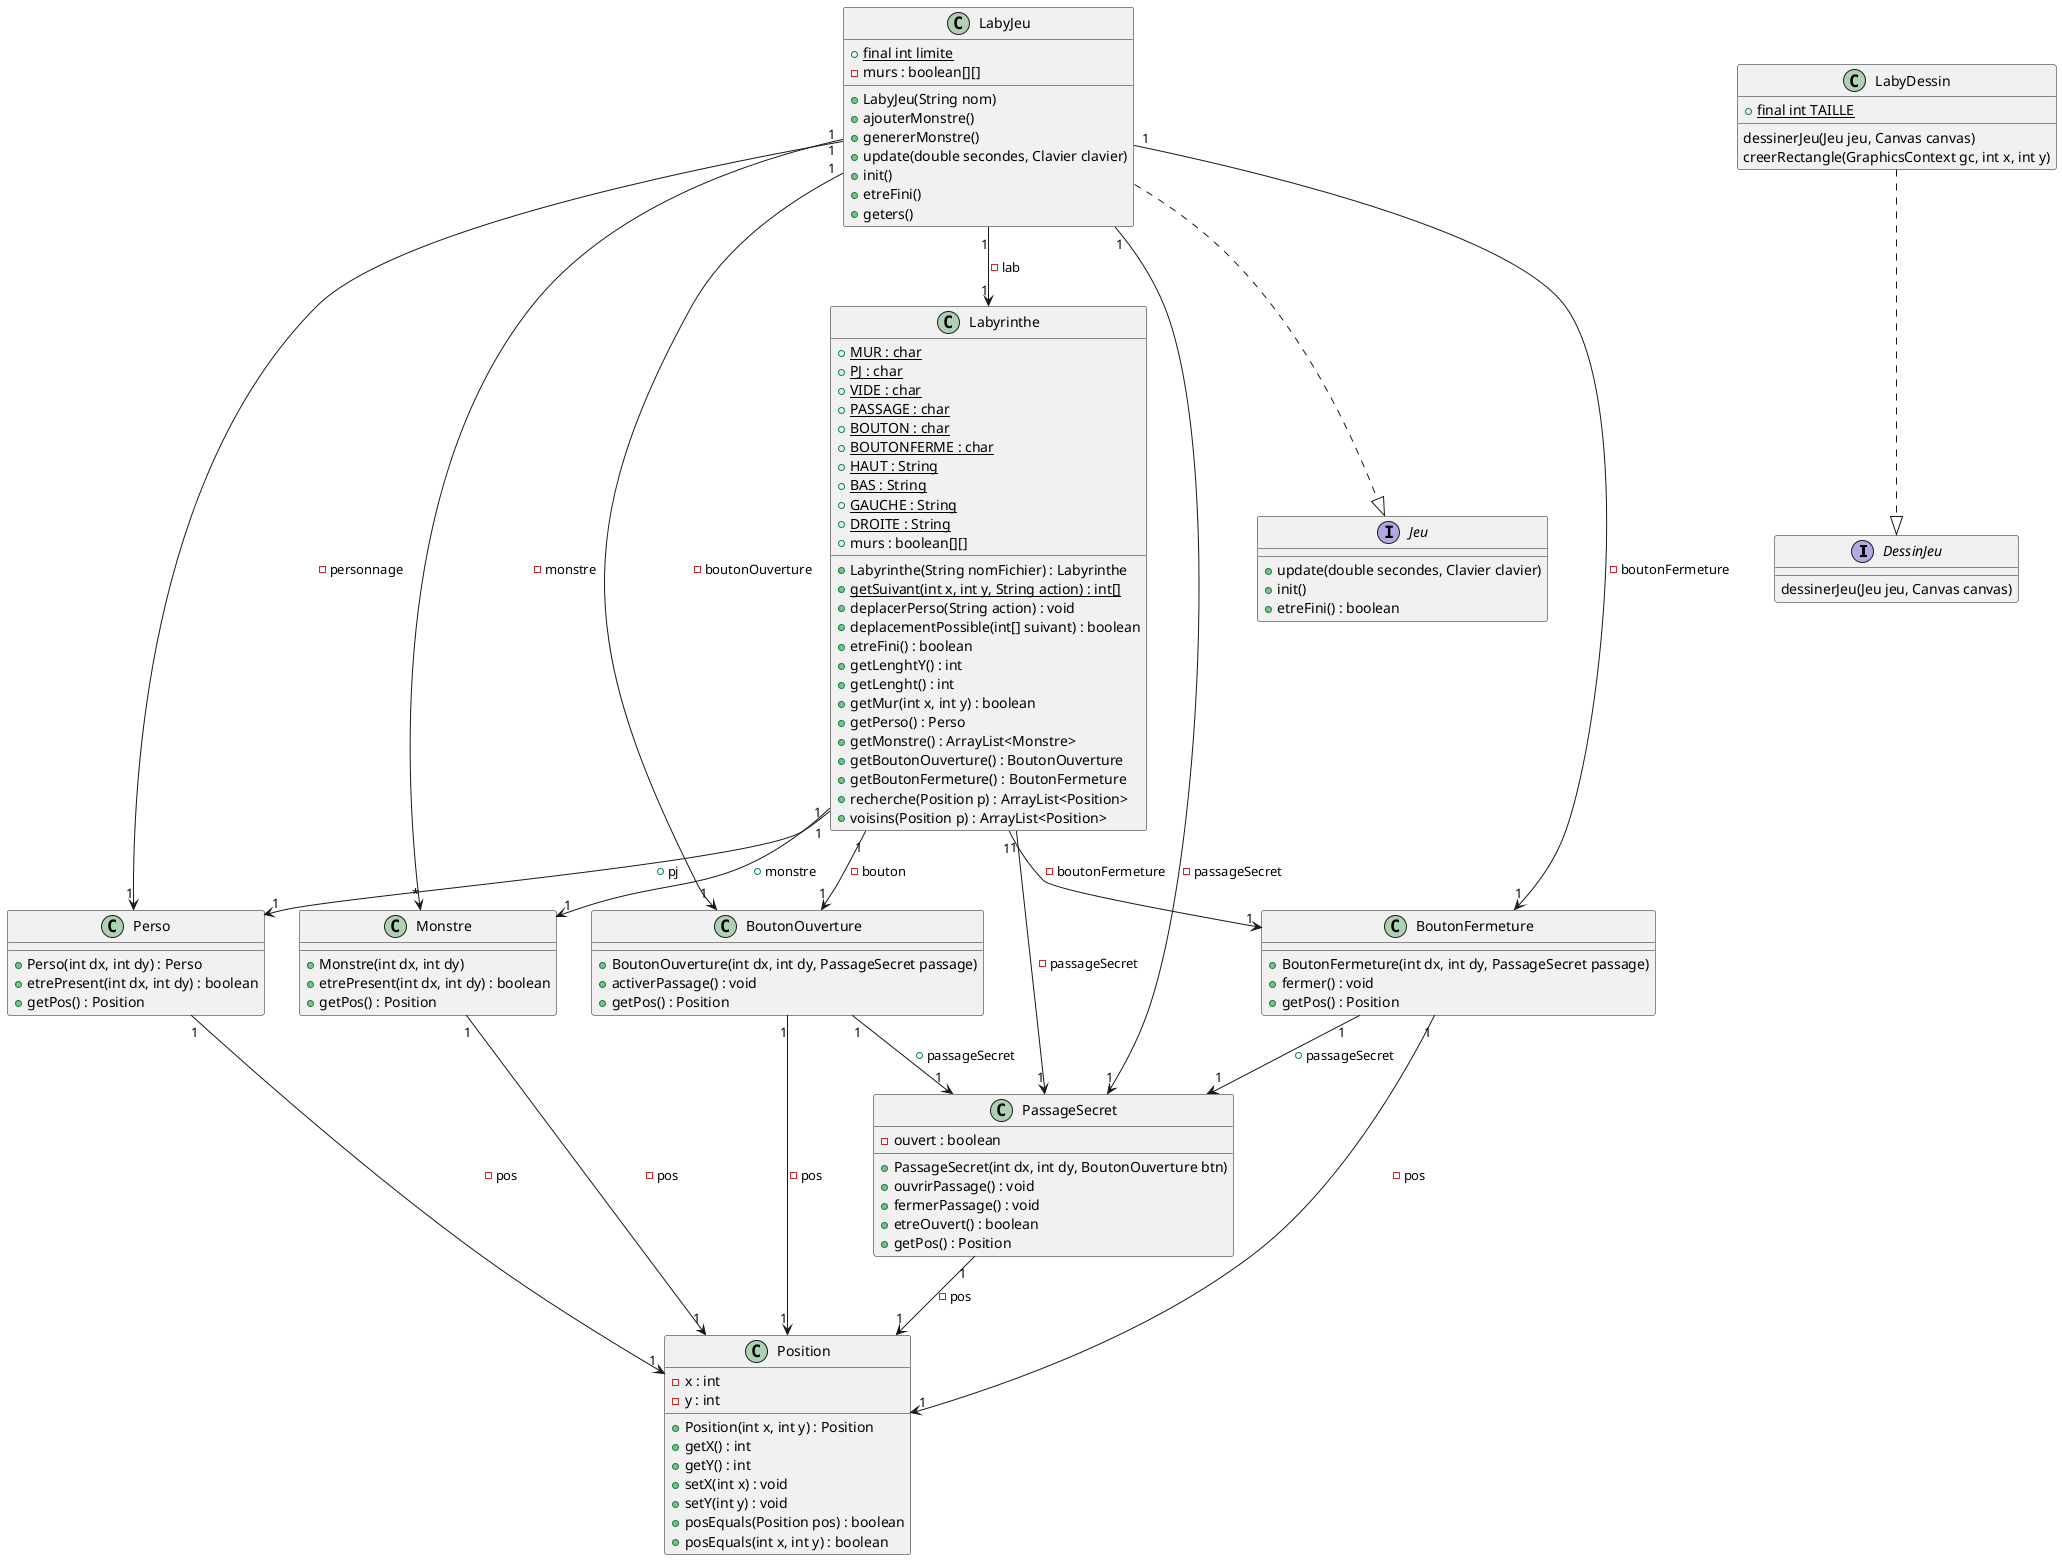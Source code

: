 @startuml

'package moteurJeu'
interface DessinJeu{
    dessinerJeu(Jeu jeu, Canvas canvas)
}

interface Jeu{
    +update(double secondes, Clavier clavier)
    +init()
    +etreFini() : boolean
}


'package JeuSimple'
class LabyDessin{
    +{static}final int TAILLE
    dessinerJeu(Jeu jeu, Canvas canvas)
    creerRectangle(GraphicsContext gc, int x, int y)
}

LabyDessin ..|> DessinJeu

class LabyJeu{
    +{static} final int limite
    -murs : boolean[][]
    +LabyJeu(String nom)
    +ajouterMonstre()
    +genererMonstre()
    +update(double secondes, Clavier clavier)
    +init()
    +etreFini()
    +geters()
}

LabyJeu ..|> Jeu
LabyJeu "1"->"1" Perso : -personnage
LabyJeu "1"->"*" Monstre : -monstre
LabyJeu "1"->"1" PassageSecret : -passageSecret
LabyJeu "1"->"1" BoutonOuverture : -boutonOuverture
LabyJeu "1"->"1" BoutonFermeture : -boutonFermeture
LabyJeu "1"-->"1" Labyrinthe : -lab


'package gameLaby'
class Labyrinthe{
    {static} +MUR : char
    {static} +PJ : char
    {static} +VIDE : char
    {static} +PASSAGE : char
    {static} +BOUTON : char
    {static} +BOUTONFERME : char
    {static} +HAUT : String
    {static} +BAS : String
    {static} +GAUCHE : String
    {static} +DROITE : String
    +murs : boolean[][]

    +Labyrinthe(String nomFichier) : Labyrinthe
    {static}+getSuivant(int x, int y, String action) : int[]
    +deplacerPerso(String action) : void
    +deplacementPossible(int[] suivant) : boolean
    +etreFini() : boolean
    +getLenghtY() : int
    +getLenght() : int
    +getMur(int x, int y) : boolean
    +getPerso() : Perso
    +getMonstre() : ArrayList<Monstre>
    +getBoutonOuverture() : BoutonOuverture
    +getBoutonFermeture() : BoutonFermeture
    +recherche(Position p) : ArrayList<Position>
    +voisins(Position p) : ArrayList<Position>


}
class Perso {
    +Perso(int dx, int dy) : Perso
    +etrePresent(int dx, int dy) : boolean
    +getPos() : Position
}

class Monstre{
    +Monstre(int dx, int dy)
    +etrePresent(int dx, int dy) : boolean
    +getPos() : Position
}

class PassageSecret {
    -ouvert : boolean
    +PassageSecret(int dx, int dy, BoutonOuverture btn)
    +ouvrirPassage() : void
    +fermerPassage() : void
    +etreOuvert() : boolean
    +getPos() : Position
}

class BoutonOuverture {
    +BoutonOuverture(int dx, int dy, PassageSecret passage)
    +activerPassage() : void
    +getPos() : Position
}

class BoutonFermeture {
    +BoutonFermeture(int dx, int dy, PassageSecret passage)
    +fermer() : void
    +getPos() : Position
}

class Position {
    -x : int
    -y : int
    +Position(int x, int y) : Position
    +getX() : int
    +getY() : int
    +setX(int x) : void
    +setY(int y) : void
    +posEquals(Position pos) : boolean
    +posEquals(int x, int y) : boolean
}



Labyrinthe "1"-->"1" Perso : +pj
Labyrinthe "1"-->"1" Monstre : +monstre
Labyrinthe "1"-->"1" PassageSecret : -passageSecret
Labyrinthe "1"-->"1" BoutonOuverture : -bouton
Labyrinthe "1"-->"1" BoutonFermeture : -boutonFermeture
BoutonOuverture "1"-->"1" PassageSecret : +passageSecret
BoutonFermeture "1"-->"1" PassageSecret : +passageSecret
BoutonFermeture "1"-->"1" Position : -pos
Perso "1"-->"1" Position : -pos
Monstre "1"-->"1" Position : -pos
PassageSecret "1"-->"1" Position : -pos
BoutonOuverture "1"-->"1" Position : -pos


@enduml